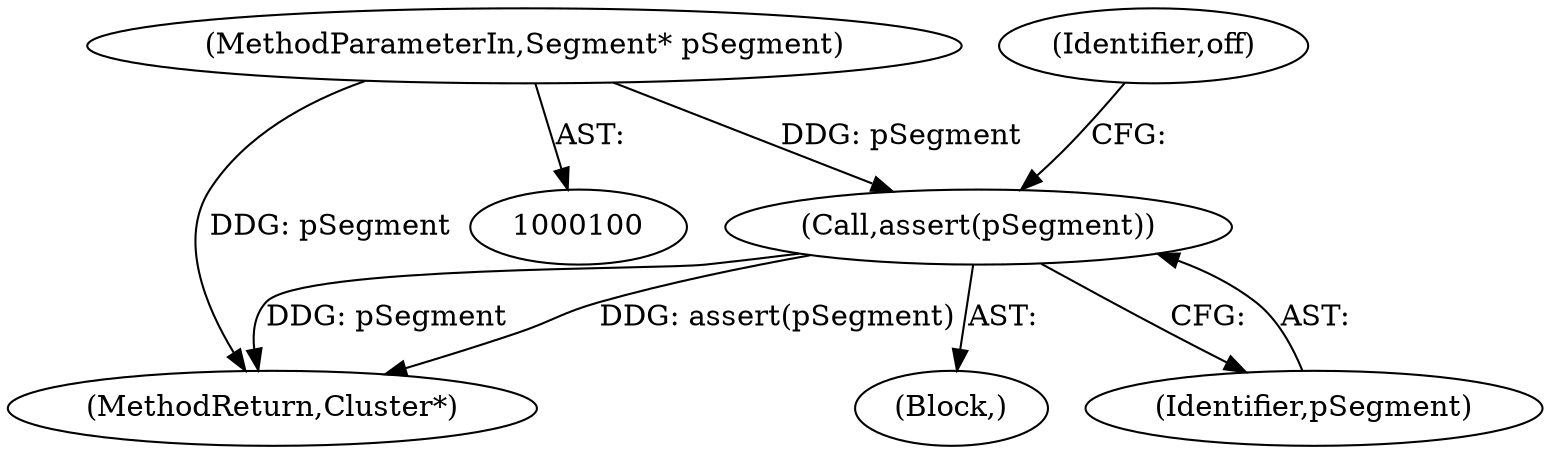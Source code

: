 digraph "1_Android_cc274e2abe8b2a6698a5c47d8aa4bb45f1f9538d_2@API" {
"1000105" [label="(Call,assert(pSegment))"];
"1000101" [label="(MethodParameterIn,Segment* pSegment)"];
"1000109" [label="(Identifier,off)"];
"1000127" [label="(MethodReturn,Cluster*)"];
"1000104" [label="(Block,)"];
"1000106" [label="(Identifier,pSegment)"];
"1000101" [label="(MethodParameterIn,Segment* pSegment)"];
"1000105" [label="(Call,assert(pSegment))"];
"1000105" -> "1000104"  [label="AST: "];
"1000105" -> "1000106"  [label="CFG: "];
"1000106" -> "1000105"  [label="AST: "];
"1000109" -> "1000105"  [label="CFG: "];
"1000105" -> "1000127"  [label="DDG: assert(pSegment)"];
"1000105" -> "1000127"  [label="DDG: pSegment"];
"1000101" -> "1000105"  [label="DDG: pSegment"];
"1000101" -> "1000100"  [label="AST: "];
"1000101" -> "1000127"  [label="DDG: pSegment"];
}
